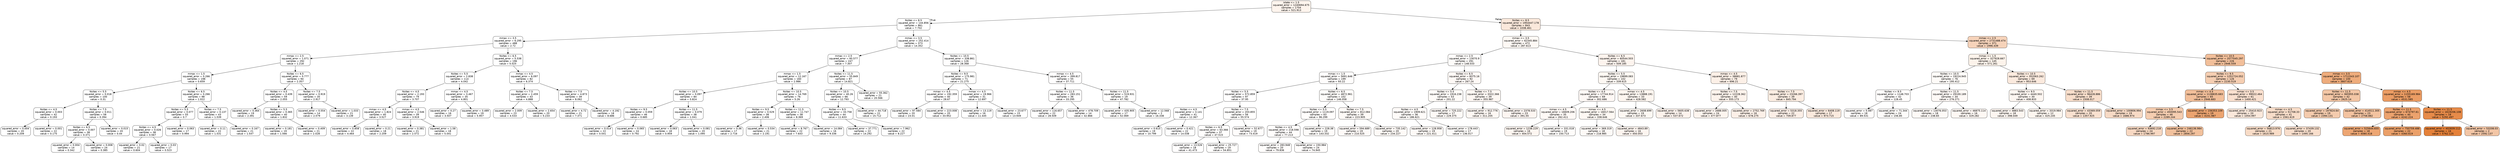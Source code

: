 digraph Tree {
node [shape=box, style="filled, rounded", color="black", fontname="helvetica"] ;
edge [fontname="helvetica"] ;
0 [label="istate <= 1.5\nsquared_error = 1240694.675\nsamples = 1704\nvalue = 521.913", fillcolor="#fdf4ed"] ;
1 [label="Nsites <= 8.5\nsquared_error = 144.856\nsamples = 861\nvalue = 7.702", fillcolor="#ffffff"] ;
0 -> 1 [labeldistance=2.5, labelangle=45, headlabel="True"] ;
2 [label="mmax <= 3.5\nsquared_error = 6.295\nsamples = 488\nvalue = 2.72", fillcolor="#ffffff"] ;
1 -> 2 ;
3 [label="mmax <= 2.5\nsquared_error = 1.071\nsamples = 292\nvalue = 1.218", fillcolor="#ffffff"] ;
2 -> 3 ;
4 [label="mmax <= 1.5\nsquared_error = 0.266\nsamples = 198\nvalue = 0.659", fillcolor="#ffffff"] ;
3 -> 4 ;
5 [label="Nsites <= 5.5\nsquared_error = 0.018\nsamples = 100\nvalue = 0.31", fillcolor="#ffffff"] ;
4 -> 5 ;
6 [label="Nsites <= 4.5\nsquared_error = 0.003\nsamples = 42\nvalue = 0.193", fillcolor="#ffffff"] ;
5 -> 6 ;
7 [label="squared_error = 0.004\nsamples = 20\nvalue = 0.209", fillcolor="#ffffff"] ;
6 -> 7 ;
8 [label="squared_error = 0.001\nsamples = 22\nvalue = 0.175", fillcolor="#ffffff"] ;
6 -> 8 ;
9 [label="Nsites <= 7.5\nsquared_error = 0.011\nsamples = 58\nvalue = 0.394", fillcolor="#ffffff"] ;
5 -> 9 ;
10 [label="Nsites <= 6.5\nsquared_error = 0.007\nsamples = 38\nvalue = 0.371", fillcolor="#ffffff"] ;
9 -> 10 ;
11 [label="squared_error = 0.004\nsamples = 14\nvalue = 0.342", fillcolor="#ffffff"] ;
10 -> 11 ;
12 [label="squared_error = 0.008\nsamples = 24\nvalue = 0.385", fillcolor="#ffffff"] ;
10 -> 12 ;
13 [label="squared_error = 0.015\nsamples = 20\nvalue = 0.44", fillcolor="#ffffff"] ;
9 -> 13 ;
14 [label="Nsites <= 6.5\nsquared_error = 0.266\nsamples = 98\nvalue = 1.022", fillcolor="#ffffff"] ;
4 -> 14 ;
15 [label="Nsites <= 5.5\nsquared_error = 0.077\nsamples = 55\nvalue = 0.7", fillcolor="#ffffff"] ;
14 -> 15 ;
16 [label="Nsites <= 4.5\nsquared_error = 0.026\nsamples = 38\nvalue = 0.567", fillcolor="#ffffff"] ;
15 -> 16 ;
17 [label="squared_error = 0.02\nsamples = 21\nvalue = 0.604", fillcolor="#ffffff"] ;
16 -> 17 ;
18 [label="squared_error = 0.03\nsamples = 17\nvalue = 0.523", fillcolor="#ffffff"] ;
16 -> 18 ;
19 [label="squared_error = 0.063\nsamples = 17\nvalue = 0.994", fillcolor="#ffffff"] ;
15 -> 19 ;
20 [label="Nsites <= 7.5\nsquared_error = 0.137\nsamples = 43\nvalue = 1.539", fillcolor="#ffffff"] ;
14 -> 20 ;
21 [label="squared_error = 0.11\nsamples = 22\nvalue = 1.531", fillcolor="#ffffff"] ;
20 -> 21 ;
22 [label="squared_error = 0.167\nsamples = 21\nvalue = 1.547", fillcolor="#ffffff"] ;
20 -> 22 ;
23 [label="Nsites <= 6.5\nsquared_error = 0.777\nsamples = 94\nvalue = 2.357", fillcolor="#ffffff"] ;
3 -> 23 ;
24 [label="Nsites <= 4.5\nsquared_error = 0.439\nsamples = 59\nvalue = 2.055", fillcolor="#ffffff"] ;
23 -> 24 ;
25 [label="squared_error = 0.364\nsamples = 19\nvalue = 2.391", fillcolor="#ffffff"] ;
24 -> 25 ;
26 [label="Nsites <= 5.5\nsquared_error = 0.365\nsamples = 40\nvalue = 1.832", fillcolor="#ffffff"] ;
24 -> 26 ;
27 [label="squared_error = 0.181\nsamples = 19\nvalue = 1.566", fillcolor="#ffffff"] ;
26 -> 27 ;
28 [label="squared_error = 0.409\nsamples = 21\nvalue = 2.028", fillcolor="#ffffff"] ;
26 -> 28 ;
29 [label="Nsites <= 7.5\nsquared_error = 0.919\nsamples = 35\nvalue = 2.917", fillcolor="#ffffff"] ;
23 -> 29 ;
30 [label="squared_error = 0.554\nsamples = 14\nvalue = 2.579", fillcolor="#ffffff"] ;
29 -> 30 ;
31 [label="squared_error = 1.033\nsamples = 21\nvalue = 3.139", fillcolor="#ffffff"] ;
29 -> 31 ;
32 [label="Nsites <= 6.5\nsquared_error = 5.538\nsamples = 196\nvalue = 5.025", fillcolor="#ffffff"] ;
2 -> 32 ;
33 [label="Nsites <= 5.5\nsquared_error = 2.838\nsamples = 114\nvalue = 4.042", fillcolor="#ffffff"] ;
32 -> 33 ;
34 [label="Nsites <= 4.5\nsquared_error = 2.193\nsamples = 79\nvalue = 3.707", fillcolor="#ffffff"] ;
33 -> 34 ;
35 [label="mmax <= 4.5\nsquared_error = 1.824\nsamples = 40\nvalue = 3.527", fillcolor="#ffffff"] ;
34 -> 35 ;
36 [label="squared_error = 0.858\nsamples = 22\nvalue = 4.464", fillcolor="#ffffff"] ;
35 -> 36 ;
37 [label="squared_error = 0.21\nsamples = 18\nvalue = 2.209", fillcolor="#ffffff"] ;
35 -> 37 ;
38 [label="mmax <= 4.5\nsquared_error = 2.546\nsamples = 39\nvalue = 3.919", fillcolor="#ffffff"] ;
34 -> 38 ;
39 [label="squared_error = 0.381\nsamples = 21\nvalue = 2.572", fillcolor="#ffffff"] ;
38 -> 39 ;
40 [label="squared_error = 1.58\nsamples = 18\nvalue = 5.041", fillcolor="#ffffff"] ;
38 -> 40 ;
41 [label="mmax <= 4.5\nsquared_error = 3.467\nsamples = 35\nvalue = 4.801", fillcolor="#ffffff"] ;
33 -> 41 ;
42 [label="squared_error = 0.27\nsamples = 16\nvalue = 3.507", fillcolor="#ffffff"] ;
41 -> 42 ;
43 [label="squared_error = 3.489\nsamples = 19\nvalue = 5.957", fillcolor="#ffffff"] ;
41 -> 43 ;
44 [label="mmax <= 4.5\nsquared_error = 6.097\nsamples = 82\nvalue = 6.374", fillcolor="#ffffff"] ;
32 -> 44 ;
45 [label="Nsites <= 7.5\nsquared_error = 2.459\nsamples = 43\nvalue = 4.888", fillcolor="#ffffff"] ;
44 -> 45 ;
46 [label="squared_error = 2.009\nsamples = 23\nvalue = 4.533", fillcolor="#ffffff"] ;
45 -> 46 ;
47 [label="squared_error = 2.654\nsamples = 20\nvalue = 5.233", fillcolor="#ffffff"] ;
45 -> 47 ;
48 [label="Nsites <= 7.5\nsquared_error = 4.873\nsamples = 39\nvalue = 8.062", fillcolor="#ffffff"] ;
44 -> 48 ;
49 [label="squared_error = 4.72\nsamples = 21\nvalue = 7.371", fillcolor="#ffffff"] ;
48 -> 49 ;
50 [label="squared_error = 4.192\nsamples = 18\nvalue = 8.686", fillcolor="#ffffff"] ;
48 -> 50 ;
51 [label="mmax <= 3.5\nsquared_error = 252.414\nsamples = 373\nvalue = 14.352", fillcolor="#ffffff"] ;
1 -> 51 ;
52 [label="mmax <= 2.5\nsquared_error = 60.577\nsamples = 247\nvalue = 7.307", fillcolor="#ffffff"] ;
51 -> 52 ;
53 [label="mmax <= 1.5\nsquared_error = 12.167\nsamples = 160\nvalue = 2.986", fillcolor="#ffffff"] ;
52 -> 53 ;
54 [label="Nsites <= 10.5\nsquared_error = 0.097\nsamples = 84\nvalue = 0.824", fillcolor="#ffffff"] ;
53 -> 54 ;
55 [label="Nsites <= 9.5\nsquared_error = 0.059\nsamples = 46\nvalue = 0.685", fillcolor="#ffffff"] ;
54 -> 55 ;
56 [label="squared_error = 0.014\nsamples = 22\nvalue = 0.541", fillcolor="#ffffff"] ;
55 -> 56 ;
57 [label="squared_error = 0.065\nsamples = 24\nvalue = 0.792", fillcolor="#ffffff"] ;
55 -> 57 ;
58 [label="Nsites <= 11.5\nsquared_error = 0.079\nsamples = 38\nvalue = 1.041", fillcolor="#ffffff"] ;
54 -> 58 ;
59 [label="squared_error = 0.063\nsamples = 18\nvalue = 0.959", fillcolor="#ffffff"] ;
58 -> 59 ;
60 [label="squared_error = 0.081\nsamples = 20\nvalue = 1.095", fillcolor="#ffffff"] ;
58 -> 60 ;
61 [label="Nsites <= 10.5\nsquared_error = 14.769\nsamples = 76\nvalue = 5.26", fillcolor="#ffffff"] ;
53 -> 61 ;
62 [label="Nsites <= 9.5\nsquared_error = 0.529\nsamples = 38\nvalue = 2.406", fillcolor="#ffffff"] ;
61 -> 62 ;
63 [label="squared_error = 0.36\nsamples = 17\nvalue = 2.716", fillcolor="#ffffff"] ;
62 -> 63 ;
64 [label="squared_error = 0.534\nsamples = 21\nvalue = 2.191", fillcolor="#ffffff"] ;
62 -> 64 ;
65 [label="Nsites <= 11.5\nsquared_error = 11.747\nsamples = 38\nvalue = 8.369", fillcolor="#ffffff"] ;
61 -> 65 ;
66 [label="squared_error = 8.767\nsamples = 22\nvalue = 7.643", fillcolor="#ffffff"] ;
65 -> 66 ;
67 [label="squared_error = 14.084\nsamples = 16\nvalue = 9.336", fillcolor="#ffffff"] ;
65 -> 67 ;
68 [label="Nsites <= 11.5\nsquared_error = 55.849\nsamples = 87\nvalue = 14.821", fillcolor="#fffffe"] ;
52 -> 68 ;
69 [label="Nsites <= 10.5\nsquared_error = 40.26\nsamples = 66\nvalue = 12.793", fillcolor="#ffffff"] ;
68 -> 69 ;
70 [label="Nsites <= 9.5\nsquared_error = 33.758\nsamples = 44\nvalue = 11.633", fillcolor="#ffffff"] ;
69 -> 70 ;
71 [label="squared_error = 37.771\nsamples = 22\nvalue = 14.292", fillcolor="#ffffff"] ;
70 -> 71 ;
72 [label="squared_error = 7.962\nsamples = 22\nvalue = 8.227", fillcolor="#ffffff"] ;
70 -> 72 ;
73 [label="squared_error = 44.718\nsamples = 22\nvalue = 15.712", fillcolor="#fffffe"] ;
69 -> 73 ;
74 [label="squared_error = 55.362\nsamples = 21\nvalue = 20.566", fillcolor="#fffffe"] ;
68 -> 74 ;
75 [label="Nsites <= 10.5\nsquared_error = 338.861\nsamples = 126\nvalue = 28.368", fillcolor="#fffefe"] ;
51 -> 75 ;
76 [label="Nsites <= 9.5\nsquared_error = 175.981\nsamples = 71\nvalue = 21.275", fillcolor="#fffffe"] ;
75 -> 76 ;
77 [label="mmax <= 4.5\nsquared_error = 192.359\nsamples = 40\nvalue = 28.67", fillcolor="#fffefe"] ;
76 -> 77 ;
78 [label="squared_error = 97.584\nsamples = 20\nvalue = 23.01", fillcolor="#fffffe"] ;
77 -> 78 ;
79 [label="squared_error = 223.008\nsamples = 20\nvalue = 33.952", fillcolor="#fffefe"] ;
77 -> 79 ;
80 [label="mmax <= 4.5\nsquared_error = 19.966\nsamples = 31\nvalue = 12.697", fillcolor="#ffffff"] ;
76 -> 80 ;
81 [label="squared_error = 13.119\nsamples = 16\nvalue = 11.445", fillcolor="#ffffff"] ;
80 -> 81 ;
82 [label="squared_error = 23.677\nsamples = 15\nvalue = 13.949", fillcolor="#ffffff"] ;
80 -> 82 ;
83 [label="mmax <= 4.5\nsquared_error = 399.817\nsamples = 55\nvalue = 37.711", fillcolor="#fffefe"] ;
75 -> 83 ;
84 [label="Nsites <= 11.5\nsquared_error = 283.151\nsamples = 36\nvalue = 33.295", fillcolor="#fffefe"] ;
83 -> 84 ;
85 [label="squared_error = 116.657\nsamples = 22\nvalue = 28.509", fillcolor="#fffefe"] ;
84 -> 85 ;
86 [label="squared_error = 478.709\nsamples = 14\nvalue = 42.866", fillcolor="#fffefe"] ;
84 -> 86 ;
87 [label="Nsites <= 11.5\nsquared_error = 519.931\nsamples = 19\nvalue = 47.782", fillcolor="#fffefd"] ;
83 -> 87 ;
88 [label="squared_error = 435.905\nsamples = 17\nvalue = 52.069", fillcolor="#fffefd"] ;
87 -> 88 ;
89 [label="squared_error = 12.568\nsamples = 2\nvalue = 16.338", fillcolor="#fffffe"] ;
87 -> 89 ;
90 [label="Nsites <= 8.5\nsquared_error = 1954447.178\nsamples = 843\nvalue = 1038.461", fillcolor="#fae8db"] ;
0 -> 90 [labeldistance=2.5, labelangle=-45, headlabel="False"] ;
91 [label="mmax <= 3.5\nsquared_error = 62345.884\nsamples = 472\nvalue = 287.613", fillcolor="#fef9f5"] ;
90 -> 91 ;
92 [label="mmax <= 2.5\nsquared_error = 13070.9\nsamples = 291\nvalue = 148.033", fillcolor="#fefcfa"] ;
91 -> 92 ;
93 [label="mmax <= 1.5\nsquared_error = 5691.646\nsamples = 199\nvalue = 93.22", fillcolor="#fffdfc"] ;
92 -> 93 ;
94 [label="Nsites <= 5.5\nsquared_error = 572.859\nsamples = 97\nvalue = 37.95", fillcolor="#fffefe"] ;
93 -> 94 ;
95 [label="Nsites <= 4.5\nsquared_error = 3.141\nsamples = 41\nvalue = 12.367", fillcolor="#ffffff"] ;
94 -> 95 ;
96 [label="squared_error = 0.615\nsamples = 19\nvalue = 10.799", fillcolor="#ffffff"] ;
95 -> 96 ;
97 [label="squared_error = 0.421\nsamples = 22\nvalue = 14.038", fillcolor="#ffffff"] ;
95 -> 97 ;
98 [label="Nsites <= 7.5\nsquared_error = 203.855\nsamples = 56\nvalue = 55.574", fillcolor="#fffefd"] ;
94 -> 98 ;
99 [label="Nsites <= 6.5\nsquared_error = 63.366\nsamples = 37\nvalue = 47.515", fillcolor="#fffefd"] ;
98 -> 99 ;
100 [label="squared_error = 13.526\nsamples = 18\nvalue = 41.473", fillcolor="#fffefe"] ;
99 -> 100 ;
101 [label="squared_error = 25.727\nsamples = 19\nvalue = 54.851", fillcolor="#fffefd"] ;
99 -> 101 ;
102 [label="squared_error = 52.677\nsamples = 19\nvalue = 73.419", fillcolor="#fffdfc"] ;
98 -> 102 ;
103 [label="Nsites <= 6.5\nsquared_error = 4872.961\nsamples = 102\nvalue = 146.058", fillcolor="#fefcfa"] ;
93 -> 103 ;
104 [label="Nsites <= 5.5\nsquared_error = 1119.097\nsamples = 63\nvalue = 96.299", fillcolor="#fffdfc"] ;
103 -> 104 ;
105 [label="Nsites <= 4.5\nsquared_error = 218.598\nsamples = 44\nvalue = 77.213", fillcolor="#fffdfc"] ;
104 -> 105 ;
106 [label="squared_error = 283.948\nsamples = 20\nvalue = 79.836", fillcolor="#fffdfc"] ;
105 -> 106 ;
107 [label="squared_error = 150.984\nsamples = 24\nvalue = 74.945", fillcolor="#fffdfc"] ;
105 -> 107 ;
108 [label="squared_error = 228.38\nsamples = 19\nvalue = 143.332", fillcolor="#fefcfa"] ;
104 -> 108 ;
109 [label="Nsites <= 7.5\nsquared_error = 812.084\nsamples = 39\nvalue = 223.905", fillcolor="#fefaf7"] ;
103 -> 109 ;
110 [label="squared_error = 594.689\nsamples = 19\nvalue = 210.525", fillcolor="#fefaf8"] ;
109 -> 110 ;
111 [label="squared_error = 735.142\nsamples = 20\nvalue = 234.227", fillcolor="#fefaf7"] ;
109 -> 111 ;
112 [label="Nsites <= 6.5\nsquared_error = 8375.16\nsamples = 92\nvalue = 267.24", fillcolor="#fef9f6"] ;
92 -> 112 ;
113 [label="Nsites <= 5.5\nsquared_error = 1916.238\nsamples = 53\nvalue = 201.22", fillcolor="#fefbf8"] ;
112 -> 113 ;
114 [label="Nsites <= 4.5\nsquared_error = 1909.621\nsamples = 36\nvalue = 186.621", fillcolor="#fefbf9"] ;
113 -> 114 ;
115 [label="squared_error = 128.958\nsamples = 19\nvalue = 221.411", fillcolor="#fefaf7"] ;
114 -> 115 ;
116 [label="squared_error = 178.443\nsamples = 17\nvalue = 136.017", fillcolor="#fefcfa"] ;
114 -> 116 ;
117 [label="squared_error = 725.222\nsamples = 17\nvalue = 229.375", fillcolor="#fefaf7"] ;
113 -> 117 ;
118 [label="Nsites <= 7.5\nsquared_error = 3322.366\nsamples = 39\nvalue = 355.987", fillcolor="#fdf7f3"] ;
112 -> 118 ;
119 [label="squared_error = 912.776\nsamples = 16\nvalue = 311.205", fillcolor="#fef8f4"] ;
118 -> 119 ;
120 [label="squared_error = 2378.533\nsamples = 23\nvalue = 391.55", fillcolor="#fdf6f2"] ;
118 -> 120 ;
121 [label="Nsites <= 6.5\nsquared_error = 60544.503\nsamples = 181\nvalue = 509.185", fillcolor="#fdf4ee"] ;
91 -> 121 ;
122 [label="Nsites <= 5.5\nsquared_error = 19899.083\nsamples = 102\nvalue = 339.615", fillcolor="#fdf8f3"] ;
121 -> 122 ;
123 [label="Nsites <= 4.5\nsquared_error = 17744.914\nsamples = 69\nvalue = 302.686", fillcolor="#fef8f5"] ;
122 -> 123 ;
124 [label="mmax <= 4.5\nsquared_error = 16609.206\nsamples = 35\nvalue = 262.411", fillcolor="#fef9f6"] ;
123 -> 124 ;
125 [label="squared_error = 1238.229\nsamples = 16\nvalue = 404.572", fillcolor="#fdf6f1"] ;
124 -> 125 ;
126 [label="squared_error = 331.018\nsamples = 19\nvalue = 150.713", fillcolor="#fefcfa"] ;
124 -> 126 ;
127 [label="mmax <= 4.5\nsquared_error = 16017.564\nsamples = 34\nvalue = 338.646", fillcolor="#fdf8f3"] ;
123 -> 127 ;
128 [label="squared_error = 369.319\nsamples = 18\nvalue = 218.985", fillcolor="#fefaf7"] ;
127 -> 128 ;
129 [label="squared_error = 4843.89\nsamples = 16\nvalue = 450.053", fillcolor="#fdf5f0"] ;
127 -> 129 ;
130 [label="mmax <= 4.5\nsquared_error = 13888.191\nsamples = 33\nvalue = 428.582", fillcolor="#fdf6f0"] ;
122 -> 130 ;
131 [label="squared_error = 2608.699\nsamples = 19\nvalue = 337.673", fillcolor="#fdf8f3"] ;
130 -> 131 ;
132 [label="squared_error = 5605.638\nsamples = 14\nvalue = 537.672", fillcolor="#fdf3ed"] ;
130 -> 132 ;
133 [label="mmax <= 4.5\nsquared_error = 38681.877\nsamples = 79\nvalue = 696.21", fillcolor="#fcf0e7"] ;
121 -> 133 ;
134 [label="Nsites <= 7.5\nsquared_error = 12228.362\nsamples = 40\nvalue = 555.173", fillcolor="#fcf3ec"] ;
133 -> 134 ;
135 [label="squared_error = 2688.005\nsamples = 24\nvalue = 477.877", fillcolor="#fdf5ef"] ;
134 -> 135 ;
136 [label="squared_error = 2752.769\nsamples = 16\nvalue = 678.275", fillcolor="#fcf0e8"] ;
134 -> 136 ;
137 [label="Nsites <= 7.5\nsquared_error = 23266.397\nsamples = 39\nvalue = 845.794", fillcolor="#fbede2"] ;
133 -> 137 ;
138 [label="squared_error = 5318.355\nsamples = 22\nvalue = 709.877", fillcolor="#fcefe7"] ;
137 -> 138 ;
139 [label="squared_error = 6408.119\nsamples = 17\nvalue = 973.715", fillcolor="#fbeade"] ;
137 -> 139 ;
140 [label="mmax <= 2.5\nsquared_error = 2731488.474\nsamples = 371\nvalue = 1996.439", fillcolor="#f6d3ba"] ;
90 -> 140 ;
141 [label="mmax <= 1.5\nsquared_error = 327928.667\nsamples = 145\nvalue = 571.261", fillcolor="#fcf3eb"] ;
140 -> 141 ;
142 [label="Nsites <= 10.5\nsquared_error = 19224.945\nsamples = 76\nvalue = 195.412", fillcolor="#fefbf8"] ;
141 -> 142 ;
143 [label="Nsites <= 9.5\nsquared_error = 1148.703\nsamples = 42\nvalue = 128.45", fillcolor="#fefcfb"] ;
142 -> 143 ;
144 [label="squared_error = 5.087\nsamples = 18\nvalue = 89.531", fillcolor="#fffdfc"] ;
143 -> 144 ;
145 [label="squared_error = 71.344\nsamples = 24\nvalue = 156.85", fillcolor="#fefcfa"] ;
143 -> 145 ;
146 [label="Nsites <= 11.5\nsquared_error = 29100.189\nsamples = 34\nvalue = 276.271", fillcolor="#fef9f6"] ;
142 -> 146 ;
147 [label="squared_error = 13076.053\nsamples = 18\nvalue = 238.65", fillcolor="#fefaf7"] ;
146 -> 147 ;
148 [label="squared_error = 46875.114\nsamples = 16\nvalue = 329.282", fillcolor="#fef8f4"] ;
146 -> 148 ;
149 [label="Nsites <= 10.5\nsquared_error = 352063.262\nsamples = 69\nvalue = 953.646", fillcolor="#fbeade"] ;
141 -> 149 ;
150 [label="Nsites <= 9.5\nsquared_error = 4440.502\nsamples = 30\nvalue = 408.833", fillcolor="#fdf6f1"] ;
149 -> 150 ;
151 [label="squared_error = 4883.543\nsamples = 18\nvalue = 398.049", fillcolor="#fdf6f1"] ;
150 -> 151 ;
152 [label="squared_error = 3319.984\nsamples = 12\nvalue = 425.245", fillcolor="#fdf6f0"] ;
150 -> 152 ;
153 [label="Nsites <= 11.5\nsquared_error = 96428.886\nsamples = 39\nvalue = 1508.017", fillcolor="#f8decb"] ;
149 -> 153 ;
154 [label="squared_error = 43369.059\nsamples = 20\nvalue = 1357.925", fillcolor="#f9e1d0"] ;
153 -> 154 ;
155 [label="squared_error = 100806.994\nsamples = 19\nvalue = 1686.974", fillcolor="#f7dac5"] ;
153 -> 155 ;
156 [label="Nsites <= 10.5\nsquared_error = 2077045.297\nsamples = 226\nvalue = 2946.559", fillcolor="#f2bf9a"] ;
140 -> 156 ;
157 [label="Nsites <= 9.5\nsquared_error = 1251724.052\nsamples = 126\nvalue = 2230.519", fillcolor="#f5ceb2"] ;
156 -> 157 ;
158 [label="mmax <= 4.5\nsquared_error = 1138835.683\nsamples = 65\nvalue = 2946.683", fillcolor="#f2bf9a"] ;
157 -> 158 ;
159 [label="mmax <= 3.5\nsquared_error = 450095.543\nsamples = 46\nvalue = 2289.244", fillcolor="#f5cdb0"] ;
158 -> 159 ;
160 [label="squared_error = 93692.218\nsamples = 24\nvalue = 1786.997", fillcolor="#f7d8c2"] ;
159 -> 160 ;
161 [label="squared_error = 246136.984\nsamples = 22\nvalue = 2856.297", fillcolor="#f2c19d"] ;
159 -> 161 ;
162 [label="squared_error = 156353.109\nsamples = 19\nvalue = 4151.987", fillcolor="#eca470"] ;
158 -> 162 ;
163 [label="mmax <= 3.5\nsquared_error = 99022.464\nsamples = 61\nvalue = 1400.421", fillcolor="#f9e0cf"] ;
157 -> 163 ;
164 [label="squared_error = 25410.923\nsamples = 20\nvalue = 1054.997", fillcolor="#fae8db"] ;
163 -> 164 ;
165 [label="mmax <= 4.5\nsquared_error = 51708.33\nsamples = 41\nvalue = 1561.619", fillcolor="#f8ddc9"] ;
163 -> 165 ;
166 [label="squared_error = 56813.976\nsamples = 21\nvalue = 1615.989", fillcolor="#f8dcc7"] ;
165 -> 166 ;
167 [label="squared_error = 37439.132\nsamples = 20\nvalue = 1495.166", fillcolor="#f8decc"] ;
165 -> 167 ;
168 [label="mmax <= 3.5\nsquared_error = 1711543.107\nsamples = 100\nvalue = 3807.619", fillcolor="#eeac7c"] ;
156 -> 168 ;
169 [label="Nsites <= 11.5\nsquared_error = 365955.038\nsamples = 42\nvalue = 2625.14", fillcolor="#f3c6a5"] ;
168 -> 169 ;
170 [label="squared_error = 197824.64\nsamples = 19\nvalue = 2394.131", fillcolor="#f4cbad"] ;
169 -> 170 ;
171 [label="squared_error = 414511.305\nsamples = 23\nvalue = 2758.882", fillcolor="#f3c3a0"] ;
169 -> 171 ;
172 [label="mmax <= 4.5\nsquared_error = 1155169.984\nsamples = 58\nvalue = 4531.585", fillcolor="#eb9c63"] ;
168 -> 172 ;
173 [label="Nsites <= 11.5\nsquared_error = 674797.61\nsamples = 40\nvalue = 4242.224", fillcolor="#eca26d"] ;
172 -> 173 ;
174 [label="squared_error = 525644.655\nsamples = 18\nvalue = 4080.418", fillcolor="#eda673"] ;
173 -> 174 ;
175 [label="squared_error = 750759.488\nsamples = 22\nvalue = 4360.619", fillcolor="#eba069"] ;
173 -> 175 ;
176 [label="Nsites <= 11.5\nsquared_error = 1619206.108\nsamples = 18\nvalue = 5292.497", fillcolor="#e78b49"] ;
172 -> 176 ;
177 [label="squared_error = 402839.112\nsamples = 16\nvalue = 5762.125", fillcolor="#e58139"] ;
176 -> 177 ;
178 [label="squared_error = 53208.03\nsamples = 2\nvalue = 2592.137", fillcolor="#f3c6a6"] ;
176 -> 178 ;
}